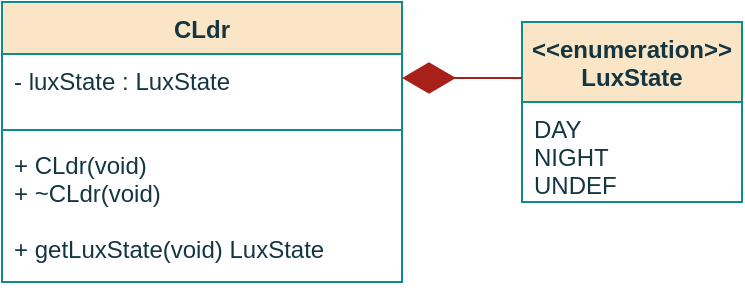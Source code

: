 <mxfile version="16.0.2" type="github" pages="3">
  <diagram id="dUQ9wwGeRSJl5TkInRWu" name="class">
    <mxGraphModel dx="540" dy="306" grid="1" gridSize="10" guides="1" tooltips="1" connect="1" arrows="1" fold="1" page="1" pageScale="1" pageWidth="850" pageHeight="1100" math="0" shadow="0">
      <root>
        <mxCell id="0" />
        <mxCell id="1" parent="0" />
        <mxCell id="Juo53vY8A3LjreaePBSx-1" value="CLdr" style="swimlane;fontStyle=1;align=center;verticalAlign=top;childLayout=stackLayout;horizontal=1;startSize=26;horizontalStack=0;resizeParent=1;resizeParentMax=0;resizeLast=0;collapsible=1;marginBottom=0;fillColor=#FAE5C7;strokeColor=#0F8B8D;fontColor=#143642;" parent="1" vertex="1">
          <mxGeometry x="200" y="100" width="200" height="140" as="geometry" />
        </mxCell>
        <mxCell id="Juo53vY8A3LjreaePBSx-2" value="- luxState : LuxState&#xa;&#xa; " style="text;strokeColor=none;fillColor=none;align=left;verticalAlign=top;spacingLeft=4;spacingRight=4;overflow=hidden;rotatable=0;points=[[0,0.5],[1,0.5]];portConstraint=eastwest;fontColor=#143642;" parent="Juo53vY8A3LjreaePBSx-1" vertex="1">
          <mxGeometry y="26" width="200" height="34" as="geometry" />
        </mxCell>
        <mxCell id="Juo53vY8A3LjreaePBSx-3" value="" style="line;strokeWidth=1;fillColor=none;align=left;verticalAlign=middle;spacingTop=-1;spacingLeft=3;spacingRight=3;rotatable=0;labelPosition=right;points=[];portConstraint=eastwest;labelBackgroundColor=#DAD2D8;strokeColor=#0F8B8D;fontColor=#143642;" parent="Juo53vY8A3LjreaePBSx-1" vertex="1">
          <mxGeometry y="60" width="200" height="8" as="geometry" />
        </mxCell>
        <mxCell id="Juo53vY8A3LjreaePBSx-4" value="+ CLdr(void)&#xa;+ ~CLdr(void)&#xa;&#xa;+ getLuxState(void) LuxState&#xa;&#xa;&#xa;&#xa;" style="text;strokeColor=none;fillColor=none;align=left;verticalAlign=top;spacingLeft=4;spacingRight=4;overflow=hidden;rotatable=0;points=[[0,0.5],[1,0.5]];portConstraint=eastwest;fontColor=#143642;spacing=2;fontStyle=0" parent="Juo53vY8A3LjreaePBSx-1" vertex="1">
          <mxGeometry y="68" width="200" height="72" as="geometry" />
        </mxCell>
        <mxCell id="Juo53vY8A3LjreaePBSx-5" value="&lt;&lt;enumeration&gt;&gt;&#xa;LuxState&#xa;" style="swimlane;fontStyle=1;align=center;verticalAlign=top;childLayout=stackLayout;horizontal=1;startSize=40;horizontalStack=0;resizeParent=1;resizeParentMax=0;resizeLast=0;collapsible=1;marginBottom=0;fillColor=#FAE5C7;strokeColor=#0F8B8D;fontColor=#143642;" parent="1" vertex="1">
          <mxGeometry x="460" y="110" width="110" height="90" as="geometry" />
        </mxCell>
        <mxCell id="Juo53vY8A3LjreaePBSx-6" value="DAY&#xa;NIGHT&#xa;UNDEF&#xa;&#xa;" style="text;strokeColor=none;fillColor=none;align=left;verticalAlign=top;spacingLeft=4;spacingRight=4;overflow=hidden;rotatable=0;points=[[0,0.5],[1,0.5]];portConstraint=eastwest;fontColor=#143642;" parent="Juo53vY8A3LjreaePBSx-5" vertex="1">
          <mxGeometry y="40" width="110" height="50" as="geometry" />
        </mxCell>
        <mxCell id="Juo53vY8A3LjreaePBSx-9" value="" style="endArrow=diamondThin;endFill=1;endSize=24;html=1;rounded=0;sketch=0;fontColor=#143642;strokeColor=#A8201A;fillColor=#FAE5C7;" parent="1" edge="1">
          <mxGeometry width="160" relative="1" as="geometry">
            <mxPoint x="460" y="138" as="sourcePoint" />
            <mxPoint x="400" y="138" as="targetPoint" />
          </mxGeometry>
        </mxCell>
      </root>
    </mxGraphModel>
  </diagram>
  <diagram name="constructor" id="3_gPtyxbmc-F2Df2ujOr">
    <mxGraphModel dx="643" dy="364" grid="1" gridSize="10" guides="1" tooltips="1" connect="1" arrows="1" fold="1" page="1" pageScale="1" pageWidth="850" pageHeight="1100" math="0" shadow="0">
      <root>
        <mxCell id="9dIW7flYfcrGwvDtma8Z-0" />
        <mxCell id="9dIW7flYfcrGwvDtma8Z-1" parent="9dIW7flYfcrGwvDtma8Z-0" />
        <mxCell id="9dIW7flYfcrGwvDtma8Z-10" style="edgeStyle=orthogonalEdgeStyle;curved=0;rounded=1;sketch=0;orthogonalLoop=1;jettySize=auto;html=1;exitX=0.5;exitY=1;exitDx=0;exitDy=0;entryX=0.5;entryY=0;entryDx=0;entryDy=0;fontColor=#143642;strokeColor=#A8201A;fillColor=#FAE5C7;" parent="9dIW7flYfcrGwvDtma8Z-1" source="9dIW7flYfcrGwvDtma8Z-11" edge="1">
          <mxGeometry relative="1" as="geometry">
            <mxPoint x="429.62" y="260" as="targetPoint" />
          </mxGeometry>
        </mxCell>
        <mxCell id="9dIW7flYfcrGwvDtma8Z-11" value="&lt;i&gt;luxState &amp;lt;- UNDEF&lt;/i&gt;&lt;br&gt;&lt;i&gt;&lt;/i&gt;" style="rounded=0;whiteSpace=wrap;html=1;sketch=0;fontColor=#143642;strokeColor=#0F8B8D;fillColor=#FAE5C7;fontFamily=Helvetica;" parent="9dIW7flYfcrGwvDtma8Z-1" vertex="1">
          <mxGeometry x="359.83" y="210" width="140" height="30" as="geometry" />
        </mxCell>
        <mxCell id="9dIW7flYfcrGwvDtma8Z-14" style="edgeStyle=orthogonalEdgeStyle;curved=0;rounded=1;sketch=0;orthogonalLoop=1;jettySize=auto;html=1;exitX=0.5;exitY=1;exitDx=0;exitDy=0;entryX=0.5;entryY=0;entryDx=0;entryDy=0;fontColor=#143642;strokeColor=#A8201A;fillColor=#FAE5C7;" parent="9dIW7flYfcrGwvDtma8Z-1" source="9dIW7flYfcrGwvDtma8Z-15" edge="1">
          <mxGeometry relative="1" as="geometry">
            <mxPoint x="429.83" y="160" as="targetPoint" />
          </mxGeometry>
        </mxCell>
        <mxCell id="9dIW7flYfcrGwvDtma8Z-15" value="CLdr" style="ellipse;whiteSpace=wrap;html=1;fontFamily=Helvetica;fillColor=#FAE5C7;strokeColor=#0F8B8D;fontColor=#143642;fontStyle=1" parent="9dIW7flYfcrGwvDtma8Z-1" vertex="1">
          <mxGeometry x="379.62" y="90" width="100" height="50" as="geometry" />
        </mxCell>
        <mxCell id="9dIW7flYfcrGwvDtma8Z-17" value="end" style="ellipse;whiteSpace=wrap;html=1;fontFamily=Helvetica;fillColor=#FAE5C7;strokeColor=#0F8B8D;fontColor=#143642;fontStyle=1" parent="9dIW7flYfcrGwvDtma8Z-1" vertex="1">
          <mxGeometry x="402.33" y="260" width="55" height="30" as="geometry" />
        </mxCell>
        <mxCell id="6wjpxjjczMcICjO-6cCV-1" style="edgeStyle=orthogonalEdgeStyle;rounded=1;orthogonalLoop=1;jettySize=auto;html=1;exitX=0.5;exitY=1;exitDx=0;exitDy=0;entryX=0.5;entryY=0;entryDx=0;entryDy=0;strokeColor=#A8201A;" parent="9dIW7flYfcrGwvDtma8Z-1" source="6wjpxjjczMcICjO-6cCV-0" target="9dIW7flYfcrGwvDtma8Z-11" edge="1">
          <mxGeometry relative="1" as="geometry" />
        </mxCell>
        <mxCell id="6wjpxjjczMcICjO-6cCV-0" value="InitLdr()" style="shape=process;whiteSpace=wrap;html=1;backgroundOutline=1;rounded=0;sketch=0;fontColor=#143642;strokeColor=#0F8B8D;fillColor=#FAE5C7;fontStyle=1" parent="9dIW7flYfcrGwvDtma8Z-1" vertex="1">
          <mxGeometry x="359.83" y="160" width="140" height="30" as="geometry" />
        </mxCell>
      </root>
    </mxGraphModel>
  </diagram>
  <diagram id="APEMlQGM8OVpOROMH7jo" name="getLuxState">
    <mxGraphModel dx="771" dy="437" grid="1" gridSize="10" guides="1" tooltips="1" connect="1" arrows="1" fold="1" page="1" pageScale="1" pageWidth="850" pageHeight="1100" math="0" shadow="0">
      <root>
        <mxCell id="IBtP3qFqqx7uOzfuww4n-0" />
        <mxCell id="IBtP3qFqqx7uOzfuww4n-1" parent="IBtP3qFqqx7uOzfuww4n-0" />
        <mxCell id="IBtP3qFqqx7uOzfuww4n-2" style="edgeStyle=orthogonalEdgeStyle;curved=0;rounded=1;sketch=0;orthogonalLoop=1;jettySize=auto;html=1;exitX=0.5;exitY=1;exitDx=0;exitDy=0;entryX=0;entryY=0.5;entryDx=0;entryDy=0;fontColor=#143642;strokeColor=#A8201A;fillColor=#FAE5C7;" parent="IBtP3qFqqx7uOzfuww4n-1" edge="1">
          <mxGeometry relative="1" as="geometry">
            <mxPoint x="309.62" y="340.0" as="sourcePoint" />
            <Array as="points">
              <mxPoint x="309.62" y="360" />
            </Array>
            <mxPoint x="419.83" y="360" as="targetPoint" />
          </mxGeometry>
        </mxCell>
        <mxCell id="IBtP3qFqqx7uOzfuww4n-3" value="Returns &lt;i&gt;lux&lt;/i&gt;" style="edgeStyle=orthogonalEdgeStyle;curved=0;rounded=1;sketch=0;orthogonalLoop=1;jettySize=auto;html=1;exitX=0.5;exitY=1;exitDx=0;exitDy=0;entryX=0.5;entryY=0;entryDx=0;entryDy=0;fontColor=#143642;strokeColor=#A8201A;fillColor=#FAE5C7;" parent="IBtP3qFqqx7uOzfuww4n-1" source="IBtP3qFqqx7uOzfuww4n-4" target="IBtP3qFqqx7uOzfuww4n-9" edge="1">
          <mxGeometry relative="1" as="geometry">
            <mxPoint x="429.57" y="180.0" as="targetPoint" />
          </mxGeometry>
        </mxCell>
        <mxCell id="IBtP3qFqqx7uOzfuww4n-4" value="getLux()" style="shape=process;whiteSpace=wrap;html=1;backgroundOutline=1;rounded=0;sketch=0;fontColor=#143642;strokeColor=#0F8B8D;fillColor=#FAE5C7;fontStyle=1" parent="IBtP3qFqqx7uOzfuww4n-1" vertex="1">
          <mxGeometry x="359.83" y="160" width="140" height="30" as="geometry" />
        </mxCell>
        <mxCell id="IBtP3qFqqx7uOzfuww4n-5" style="edgeStyle=orthogonalEdgeStyle;curved=0;rounded=1;sketch=0;orthogonalLoop=1;jettySize=auto;html=1;exitX=0;exitY=0.5;exitDx=0;exitDy=0;entryX=0.5;entryY=0;entryDx=0;entryDy=0;fontColor=#143642;strokeColor=#A8201A;fillColor=#FAE5C7;" parent="IBtP3qFqqx7uOzfuww4n-1" source="IBtP3qFqqx7uOzfuww4n-9" edge="1">
          <mxGeometry relative="1" as="geometry">
            <mxPoint x="309.62" y="310.0" as="targetPoint" />
            <Array as="points">
              <mxPoint x="309.62" y="280" />
            </Array>
          </mxGeometry>
        </mxCell>
        <mxCell id="IBtP3qFqqx7uOzfuww4n-6" value="Yes" style="edgeLabel;html=1;align=center;verticalAlign=middle;resizable=0;points=[];fontColor=#143642;" parent="IBtP3qFqqx7uOzfuww4n-5" vertex="1" connectable="0">
          <mxGeometry x="-0.647" y="-2" relative="1" as="geometry">
            <mxPoint as="offset" />
          </mxGeometry>
        </mxCell>
        <mxCell id="IBtP3qFqqx7uOzfuww4n-7" style="edgeStyle=orthogonalEdgeStyle;curved=0;rounded=1;sketch=0;orthogonalLoop=1;jettySize=auto;html=1;exitX=1;exitY=0.5;exitDx=0;exitDy=0;entryX=0.5;entryY=0;entryDx=0;entryDy=0;fontColor=#143642;strokeColor=#A8201A;fillColor=#FAE5C7;" parent="IBtP3qFqqx7uOzfuww4n-1" source="IBtP3qFqqx7uOzfuww4n-9" target="IBtP3qFqqx7uOzfuww4n-11" edge="1">
          <mxGeometry relative="1" as="geometry" />
        </mxCell>
        <mxCell id="IBtP3qFqqx7uOzfuww4n-8" value="No" style="edgeLabel;html=1;align=center;verticalAlign=middle;resizable=0;points=[];fontColor=#143642;" parent="IBtP3qFqqx7uOzfuww4n-7" vertex="1" connectable="0">
          <mxGeometry x="-0.572" y="1" relative="1" as="geometry">
            <mxPoint as="offset" />
          </mxGeometry>
        </mxCell>
        <mxCell id="IBtP3qFqqx7uOzfuww4n-9" value="&lt;i&gt;lux &lt;/i&gt;bellow day light level?&lt;br&gt;&lt;i&gt;&lt;/i&gt;" style="rhombus;whiteSpace=wrap;html=1;rounded=0;sketch=0;fontColor=#143642;strokeColor=#0F8B8D;fillColor=#FAE5C7;" parent="IBtP3qFqqx7uOzfuww4n-1" vertex="1">
          <mxGeometry x="375.19" y="240" width="109.62" height="80" as="geometry" />
        </mxCell>
        <mxCell id="IBtP3qFqqx7uOzfuww4n-10" style="edgeStyle=orthogonalEdgeStyle;curved=0;rounded=1;sketch=0;orthogonalLoop=1;jettySize=auto;html=1;exitX=0.5;exitY=1;exitDx=0;exitDy=0;entryX=1;entryY=0.5;entryDx=0;entryDy=0;fontColor=#143642;strokeColor=#A8201A;fillColor=#FAE5C7;" parent="IBtP3qFqqx7uOzfuww4n-1" source="IBtP3qFqqx7uOzfuww4n-11" edge="1">
          <mxGeometry relative="1" as="geometry">
            <mxPoint x="439.83" y="360" as="targetPoint" />
            <Array as="points">
              <mxPoint x="550" y="360" />
            </Array>
          </mxGeometry>
        </mxCell>
        <mxCell id="IBtP3qFqqx7uOzfuww4n-11" value="&lt;i&gt;luxState &amp;lt;- DAY&lt;/i&gt;&lt;br&gt;&lt;i&gt;&lt;/i&gt;" style="rounded=0;whiteSpace=wrap;html=1;sketch=0;fontColor=#143642;strokeColor=#0F8B8D;fillColor=#FAE5C7;fontFamily=Helvetica;" parent="IBtP3qFqqx7uOzfuww4n-1" vertex="1">
          <mxGeometry x="479.62" y="310" width="140" height="30" as="geometry" />
        </mxCell>
        <mxCell id="IBtP3qFqqx7uOzfuww4n-12" style="edgeStyle=orthogonalEdgeStyle;curved=0;rounded=1;sketch=0;orthogonalLoop=1;jettySize=auto;html=1;exitX=0.5;exitY=1;exitDx=0;exitDy=0;fontColor=#143642;strokeColor=#A8201A;fillColor=#FAE5C7;" parent="IBtP3qFqqx7uOzfuww4n-1" target="IBtP3qFqqx7uOzfuww4n-17" edge="1">
          <mxGeometry relative="1" as="geometry">
            <mxPoint x="429.83" y="370" as="sourcePoint" />
          </mxGeometry>
        </mxCell>
        <mxCell id="IBtP3qFqqx7uOzfuww4n-14" style="edgeStyle=orthogonalEdgeStyle;curved=0;rounded=1;sketch=0;orthogonalLoop=1;jettySize=auto;html=1;exitX=0.5;exitY=1;exitDx=0;exitDy=0;entryX=0.5;entryY=0;entryDx=0;entryDy=0;fontColor=#143642;strokeColor=#A8201A;fillColor=#FAE5C7;" parent="IBtP3qFqqx7uOzfuww4n-1" source="IBtP3qFqqx7uOzfuww4n-15" target="IBtP3qFqqx7uOzfuww4n-4" edge="1">
          <mxGeometry relative="1" as="geometry">
            <mxPoint x="429.62" y="160" as="targetPoint" />
          </mxGeometry>
        </mxCell>
        <mxCell id="IBtP3qFqqx7uOzfuww4n-15" value="&lt;div&gt;getLuxState&lt;/div&gt;&lt;div&gt;&lt;br&gt;&lt;/div&gt;&lt;div&gt;OUT: &lt;span style=&quot;font-weight: normal&quot;&gt;&lt;i&gt;luxState&lt;/i&gt;&lt;/span&gt;&lt;br&gt;&lt;/div&gt;" style="ellipse;whiteSpace=wrap;html=1;fontFamily=Helvetica;fillColor=#FAE5C7;strokeColor=#0F8B8D;fontColor=#143642;fontStyle=1" parent="IBtP3qFqqx7uOzfuww4n-1" vertex="1">
          <mxGeometry x="374.43" y="80" width="110.38" height="60" as="geometry" />
        </mxCell>
        <mxCell id="IBtP3qFqqx7uOzfuww4n-16" value="&lt;i&gt;luxState &amp;lt;- &lt;/i&gt;NIGHT&lt;br&gt;&lt;i&gt;&lt;/i&gt;" style="rounded=0;whiteSpace=wrap;html=1;sketch=0;fontColor=#143642;strokeColor=#0F8B8D;fillColor=#FAE5C7;fontFamily=Helvetica;" parent="IBtP3qFqqx7uOzfuww4n-1" vertex="1">
          <mxGeometry x="239.62" y="310" width="140" height="30" as="geometry" />
        </mxCell>
        <mxCell id="IBtP3qFqqx7uOzfuww4n-17" value="end" style="ellipse;whiteSpace=wrap;html=1;fontFamily=Helvetica;fillColor=#FAE5C7;strokeColor=#0F8B8D;fontColor=#143642;fontStyle=1" parent="IBtP3qFqqx7uOzfuww4n-1" vertex="1">
          <mxGeometry x="402.33" y="390" width="55" height="30" as="geometry" />
        </mxCell>
        <mxCell id="WcMYDIwuhhFxMj0GGeks-0" value="" style="ellipse;whiteSpace=wrap;html=1;fontFamily=Helvetica;fillColor=#FAE5C7;strokeColor=#0F8B8D;fontColor=#143642;fontStyle=1" parent="IBtP3qFqqx7uOzfuww4n-1" vertex="1">
          <mxGeometry x="419.62" y="350" width="20" height="20" as="geometry" />
        </mxCell>
      </root>
    </mxGraphModel>
  </diagram>
</mxfile>

